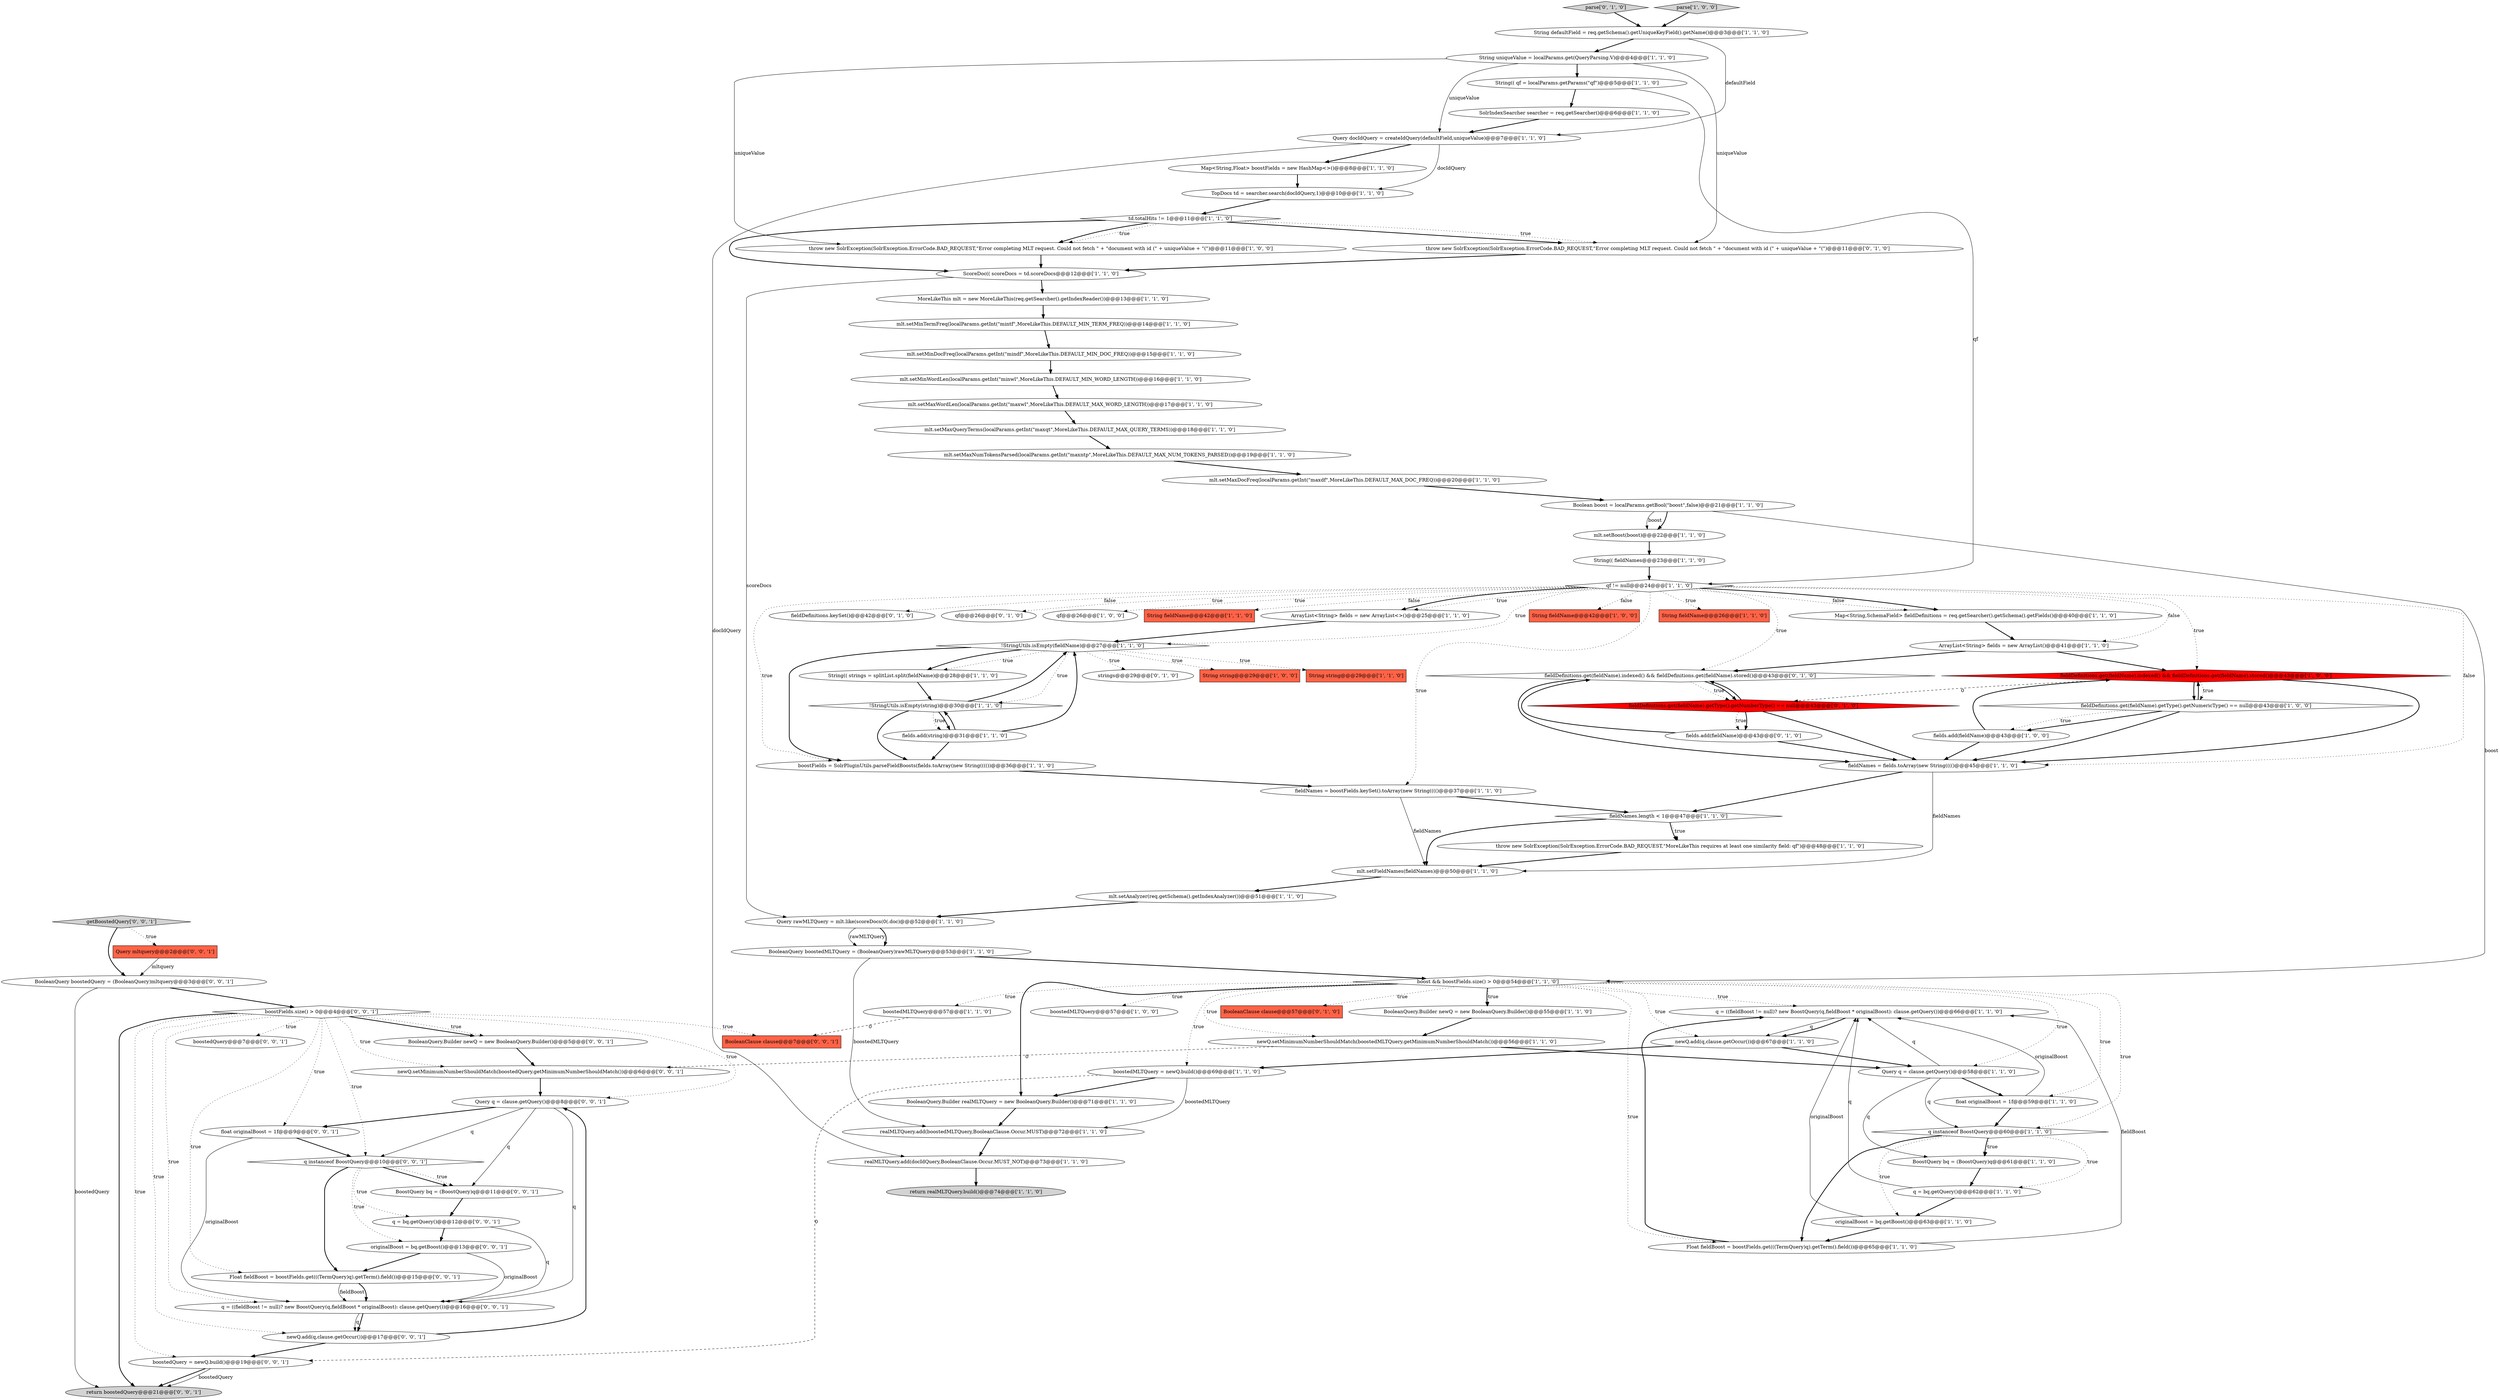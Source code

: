 digraph {
37 [style = filled, label = "q = ((fieldBoost != null)? new BoostQuery(q,fieldBoost * originalBoost): clause.getQuery())@@@66@@@['1', '1', '0']", fillcolor = white, shape = ellipse image = "AAA0AAABBB1BBB"];
49 [style = filled, label = "!StringUtils.isEmpty(fieldName)@@@27@@@['1', '1', '0']", fillcolor = white, shape = diamond image = "AAA0AAABBB1BBB"];
47 [style = filled, label = "BooleanQuery boostedMLTQuery = (BooleanQuery)rawMLTQuery@@@53@@@['1', '1', '0']", fillcolor = white, shape = ellipse image = "AAA0AAABBB1BBB"];
44 [style = filled, label = "boostedMLTQuery = newQ.build()@@@69@@@['1', '1', '0']", fillcolor = white, shape = ellipse image = "AAA0AAABBB1BBB"];
72 [style = filled, label = "parse['0', '1', '0']", fillcolor = lightgray, shape = diamond image = "AAA0AAABBB2BBB"];
62 [style = filled, label = "String string@@@29@@@['1', '1', '0']", fillcolor = tomato, shape = box image = "AAA0AAABBB1BBB"];
54 [style = filled, label = "BooleanQuery.Builder newQ = new BooleanQuery.Builder()@@@55@@@['1', '1', '0']", fillcolor = white, shape = ellipse image = "AAA0AAABBB1BBB"];
26 [style = filled, label = "String uniqueValue = localParams.get(QueryParsing.V)@@@4@@@['1', '1', '0']", fillcolor = white, shape = ellipse image = "AAA0AAABBB1BBB"];
34 [style = filled, label = "!StringUtils.isEmpty(string)@@@30@@@['1', '1', '0']", fillcolor = white, shape = diamond image = "AAA0AAABBB1BBB"];
61 [style = filled, label = "newQ.setMinimumNumberShouldMatch(boostedMLTQuery.getMinimumNumberShouldMatch())@@@56@@@['1', '1', '0']", fillcolor = white, shape = ellipse image = "AAA0AAABBB1BBB"];
32 [style = filled, label = "BoostQuery bq = (BoostQuery)q@@@61@@@['1', '1', '0']", fillcolor = white, shape = ellipse image = "AAA0AAABBB1BBB"];
39 [style = filled, label = "Map<String,SchemaField> fieldDefinitions = req.getSearcher().getSchema().getFields()@@@40@@@['1', '1', '0']", fillcolor = white, shape = ellipse image = "AAA0AAABBB1BBB"];
57 [style = filled, label = "mlt.setMaxWordLen(localParams.getInt(\"maxwl\",MoreLikeThis.DEFAULT_MAX_WORD_LENGTH))@@@17@@@['1', '1', '0']", fillcolor = white, shape = ellipse image = "AAA0AAABBB1BBB"];
85 [style = filled, label = "BoostQuery bq = (BoostQuery)q@@@11@@@['0', '0', '1']", fillcolor = white, shape = ellipse image = "AAA0AAABBB3BBB"];
14 [style = filled, label = "parse['1', '0', '0']", fillcolor = lightgray, shape = diamond image = "AAA0AAABBB1BBB"];
93 [style = filled, label = "q instanceof BoostQuery@@@10@@@['0', '0', '1']", fillcolor = white, shape = diamond image = "AAA0AAABBB3BBB"];
3 [style = filled, label = "fieldNames = fields.toArray(new String(((()@@@45@@@['1', '1', '0']", fillcolor = white, shape = ellipse image = "AAA0AAABBB1BBB"];
92 [style = filled, label = "getBoostedQuery['0', '0', '1']", fillcolor = lightgray, shape = diamond image = "AAA0AAABBB3BBB"];
4 [style = filled, label = "Query rawMLTQuery = mlt.like(scoreDocs(0(.doc)@@@52@@@['1', '1', '0']", fillcolor = white, shape = ellipse image = "AAA0AAABBB1BBB"];
69 [style = filled, label = "fieldDefinitions.get(fieldName).indexed() && fieldDefinitions.get(fieldName).stored()@@@43@@@['0', '1', '0']", fillcolor = white, shape = diamond image = "AAA0AAABBB2BBB"];
21 [style = filled, label = "String(( qf = localParams.getParams(\"qf\")@@@5@@@['1', '1', '0']", fillcolor = white, shape = ellipse image = "AAA0AAABBB1BBB"];
31 [style = filled, label = "Float fieldBoost = boostFields.get(((TermQuery)q).getTerm().field())@@@65@@@['1', '1', '0']", fillcolor = white, shape = ellipse image = "AAA0AAABBB1BBB"];
73 [style = filled, label = "strings@@@29@@@['0', '1', '0']", fillcolor = white, shape = ellipse image = "AAA0AAABBB2BBB"];
53 [style = filled, label = "Query q = clause.getQuery()@@@58@@@['1', '1', '0']", fillcolor = white, shape = ellipse image = "AAA0AAABBB1BBB"];
45 [style = filled, label = "String(( fieldNames@@@23@@@['1', '1', '0']", fillcolor = white, shape = ellipse image = "AAA0AAABBB1BBB"];
55 [style = filled, label = "q instanceof BoostQuery@@@60@@@['1', '1', '0']", fillcolor = white, shape = diamond image = "AAA0AAABBB1BBB"];
9 [style = filled, label = "mlt.setMaxQueryTerms(localParams.getInt(\"maxqt\",MoreLikeThis.DEFAULT_MAX_QUERY_TERMS))@@@18@@@['1', '1', '0']", fillcolor = white, shape = ellipse image = "AAA0AAABBB1BBB"];
76 [style = filled, label = "Float fieldBoost = boostFields.get(((TermQuery)q).getTerm().field())@@@15@@@['0', '0', '1']", fillcolor = white, shape = ellipse image = "AAA0AAABBB3BBB"];
33 [style = filled, label = "boostFields = SolrPluginUtils.parseFieldBoosts(fields.toArray(new String(((())@@@36@@@['1', '1', '0']", fillcolor = white, shape = ellipse image = "AAA0AAABBB1BBB"];
94 [style = filled, label = "q = ((fieldBoost != null)? new BoostQuery(q,fieldBoost * originalBoost): clause.getQuery())@@@16@@@['0', '0', '1']", fillcolor = white, shape = ellipse image = "AAA0AAABBB3BBB"];
64 [style = filled, label = "String(( strings = splitList.split(fieldName)@@@28@@@['1', '1', '0']", fillcolor = white, shape = ellipse image = "AAA0AAABBB1BBB"];
12 [style = filled, label = "TopDocs td = searcher.search(docIdQuery,1)@@@10@@@['1', '1', '0']", fillcolor = white, shape = ellipse image = "AAA0AAABBB1BBB"];
29 [style = filled, label = "mlt.setAnalyzer(req.getSchema().getIndexAnalyzer())@@@51@@@['1', '1', '0']", fillcolor = white, shape = ellipse image = "AAA0AAABBB1BBB"];
11 [style = filled, label = "fieldDefinitions.get(fieldName).getType().getNumericType() == null@@@43@@@['1', '0', '0']", fillcolor = white, shape = diamond image = "AAA0AAABBB1BBB"];
6 [style = filled, label = "originalBoost = bq.getBoost()@@@63@@@['1', '1', '0']", fillcolor = white, shape = ellipse image = "AAA0AAABBB1BBB"];
43 [style = filled, label = "ArrayList<String> fields = new ArrayList()@@@41@@@['1', '1', '0']", fillcolor = white, shape = ellipse image = "AAA0AAABBB1BBB"];
67 [style = filled, label = "fieldDefinitions.keySet()@@@42@@@['0', '1', '0']", fillcolor = white, shape = ellipse image = "AAA0AAABBB2BBB"];
15 [style = filled, label = "Query docIdQuery = createIdQuery(defaultField,uniqueValue)@@@7@@@['1', '1', '0']", fillcolor = white, shape = ellipse image = "AAA0AAABBB1BBB"];
71 [style = filled, label = "fields.add(fieldName)@@@43@@@['0', '1', '0']", fillcolor = white, shape = ellipse image = "AAA0AAABBB2BBB"];
0 [style = filled, label = "boostedMLTQuery@@@57@@@['1', '0', '0']", fillcolor = white, shape = ellipse image = "AAA0AAABBB1BBB"];
70 [style = filled, label = "qf@@@26@@@['0', '1', '0']", fillcolor = white, shape = ellipse image = "AAA0AAABBB2BBB"];
90 [style = filled, label = "newQ.add(q,clause.getOccur())@@@17@@@['0', '0', '1']", fillcolor = white, shape = ellipse image = "AAA0AAABBB3BBB"];
28 [style = filled, label = "SolrIndexSearcher searcher = req.getSearcher()@@@6@@@['1', '1', '0']", fillcolor = white, shape = ellipse image = "AAA0AAABBB1BBB"];
48 [style = filled, label = "td.totalHits != 1@@@11@@@['1', '1', '0']", fillcolor = white, shape = diamond image = "AAA0AAABBB1BBB"];
38 [style = filled, label = "qf@@@26@@@['1', '0', '0']", fillcolor = white, shape = ellipse image = "AAA0AAABBB1BBB"];
13 [style = filled, label = "throw new SolrException(SolrException.ErrorCode.BAD_REQUEST,\"MoreLikeThis requires at least one similarity field: qf\")@@@48@@@['1', '1', '0']", fillcolor = white, shape = ellipse image = "AAA0AAABBB1BBB"];
58 [style = filled, label = "String fieldName@@@42@@@['1', '1', '0']", fillcolor = tomato, shape = box image = "AAA0AAABBB1BBB"];
63 [style = filled, label = "realMLTQuery.add(docIdQuery,BooleanClause.Occur.MUST_NOT)@@@73@@@['1', '1', '0']", fillcolor = white, shape = ellipse image = "AAA0AAABBB1BBB"];
84 [style = filled, label = "BooleanQuery boostedQuery = (BooleanQuery)mltquery@@@3@@@['0', '0', '1']", fillcolor = white, shape = ellipse image = "AAA0AAABBB3BBB"];
27 [style = filled, label = "mlt.setMinDocFreq(localParams.getInt(\"mindf\",MoreLikeThis.DEFAULT_MIN_DOC_FREQ))@@@15@@@['1', '1', '0']", fillcolor = white, shape = ellipse image = "AAA0AAABBB1BBB"];
65 [style = filled, label = "ScoreDoc(( scoreDocs = td.scoreDocs@@@12@@@['1', '1', '0']", fillcolor = white, shape = ellipse image = "AAA0AAABBB1BBB"];
23 [style = filled, label = "realMLTQuery.add(boostedMLTQuery,BooleanClause.Occur.MUST)@@@72@@@['1', '1', '0']", fillcolor = white, shape = ellipse image = "AAA0AAABBB1BBB"];
87 [style = filled, label = "originalBoost = bq.getBoost()@@@13@@@['0', '0', '1']", fillcolor = white, shape = ellipse image = "AAA0AAABBB3BBB"];
16 [style = filled, label = "return realMLTQuery.build()@@@74@@@['1', '1', '0']", fillcolor = lightgray, shape = ellipse image = "AAA0AAABBB1BBB"];
22 [style = filled, label = "boostedMLTQuery@@@57@@@['1', '1', '0']", fillcolor = white, shape = ellipse image = "AAA0AAABBB1BBB"];
79 [style = filled, label = "return boostedQuery@@@21@@@['0', '0', '1']", fillcolor = lightgray, shape = ellipse image = "AAA0AAABBB3BBB"];
88 [style = filled, label = "BooleanClause clause@@@7@@@['0', '0', '1']", fillcolor = tomato, shape = box image = "AAA0AAABBB3BBB"];
52 [style = filled, label = "ArrayList<String> fields = new ArrayList<>()@@@25@@@['1', '1', '0']", fillcolor = white, shape = ellipse image = "AAA0AAABBB1BBB"];
75 [style = filled, label = "fieldDefinitions.get(fieldName).getType().getNumberType() == null@@@43@@@['0', '1', '0']", fillcolor = red, shape = diamond image = "AAA1AAABBB2BBB"];
25 [style = filled, label = "mlt.setMaxNumTokensParsed(localParams.getInt(\"maxntp\",MoreLikeThis.DEFAULT_MAX_NUM_TOKENS_PARSED))@@@19@@@['1', '1', '0']", fillcolor = white, shape = ellipse image = "AAA0AAABBB1BBB"];
7 [style = filled, label = "fieldNames = boostFields.keySet().toArray(new String(((()@@@37@@@['1', '1', '0']", fillcolor = white, shape = ellipse image = "AAA0AAABBB1BBB"];
30 [style = filled, label = "mlt.setMinWordLen(localParams.getInt(\"minwl\",MoreLikeThis.DEFAULT_MIN_WORD_LENGTH))@@@16@@@['1', '1', '0']", fillcolor = white, shape = ellipse image = "AAA0AAABBB1BBB"];
80 [style = filled, label = "Query q = clause.getQuery()@@@8@@@['0', '0', '1']", fillcolor = white, shape = ellipse image = "AAA0AAABBB3BBB"];
81 [style = filled, label = "float originalBoost = 1f@@@9@@@['0', '0', '1']", fillcolor = white, shape = ellipse image = "AAA0AAABBB3BBB"];
19 [style = filled, label = "q = bq.getQuery()@@@62@@@['1', '1', '0']", fillcolor = white, shape = ellipse image = "AAA0AAABBB1BBB"];
59 [style = filled, label = "fields.add(string)@@@31@@@['1', '1', '0']", fillcolor = white, shape = ellipse image = "AAA0AAABBB1BBB"];
83 [style = filled, label = "boostedQuery@@@7@@@['0', '0', '1']", fillcolor = white, shape = ellipse image = "AAA0AAABBB3BBB"];
86 [style = filled, label = "Query mltquery@@@2@@@['0', '0', '1']", fillcolor = tomato, shape = box image = "AAA0AAABBB3BBB"];
82 [style = filled, label = "newQ.setMinimumNumberShouldMatch(boostedQuery.getMinimumNumberShouldMatch())@@@6@@@['0', '0', '1']", fillcolor = white, shape = ellipse image = "AAA0AAABBB3BBB"];
24 [style = filled, label = "mlt.setMinTermFreq(localParams.getInt(\"mintf\",MoreLikeThis.DEFAULT_MIN_TERM_FREQ))@@@14@@@['1', '1', '0']", fillcolor = white, shape = ellipse image = "AAA0AAABBB1BBB"];
40 [style = filled, label = "throw new SolrException(SolrException.ErrorCode.BAD_REQUEST,\"Error completing MLT request. Could not fetch \" + \"document with id (\" + uniqueValue + \"(\")@@@11@@@['1', '0', '0']", fillcolor = white, shape = ellipse image = "AAA0AAABBB1BBB"];
5 [style = filled, label = "qf != null@@@24@@@['1', '1', '0']", fillcolor = white, shape = diamond image = "AAA0AAABBB1BBB"];
66 [style = filled, label = "mlt.setMaxDocFreq(localParams.getInt(\"maxdf\",MoreLikeThis.DEFAULT_MAX_DOC_FREQ))@@@20@@@['1', '1', '0']", fillcolor = white, shape = ellipse image = "AAA0AAABBB1BBB"];
42 [style = filled, label = "Map<String,Float> boostFields = new HashMap<>()@@@8@@@['1', '1', '0']", fillcolor = white, shape = ellipse image = "AAA0AAABBB1BBB"];
60 [style = filled, label = "Boolean boost = localParams.getBool(\"boost\",false)@@@21@@@['1', '1', '0']", fillcolor = white, shape = ellipse image = "AAA0AAABBB1BBB"];
18 [style = filled, label = "String fieldName@@@42@@@['1', '0', '0']", fillcolor = tomato, shape = box image = "AAA0AAABBB1BBB"];
35 [style = filled, label = "fieldDefinitions.get(fieldName).indexed() && fieldDefinitions.get(fieldName).stored()@@@43@@@['1', '0', '0']", fillcolor = red, shape = diamond image = "AAA1AAABBB1BBB"];
8 [style = filled, label = "mlt.setBoost(boost)@@@22@@@['1', '1', '0']", fillcolor = white, shape = ellipse image = "AAA0AAABBB1BBB"];
74 [style = filled, label = "throw new SolrException(SolrException.ErrorCode.BAD_REQUEST,\"Error completing MLT request. Could not fetch \" + \"document with id (\" + uniqueValue + \"(\")@@@11@@@['0', '1', '0']", fillcolor = white, shape = ellipse image = "AAA0AAABBB2BBB"];
78 [style = filled, label = "q = bq.getQuery()@@@12@@@['0', '0', '1']", fillcolor = white, shape = ellipse image = "AAA0AAABBB3BBB"];
1 [style = filled, label = "fields.add(fieldName)@@@43@@@['1', '0', '0']", fillcolor = white, shape = ellipse image = "AAA0AAABBB1BBB"];
77 [style = filled, label = "boostedQuery = newQ.build()@@@19@@@['0', '0', '1']", fillcolor = white, shape = ellipse image = "AAA0AAABBB3BBB"];
50 [style = filled, label = "newQ.add(q,clause.getOccur())@@@67@@@['1', '1', '0']", fillcolor = white, shape = ellipse image = "AAA0AAABBB1BBB"];
17 [style = filled, label = "float originalBoost = 1f@@@59@@@['1', '1', '0']", fillcolor = white, shape = ellipse image = "AAA0AAABBB1BBB"];
56 [style = filled, label = "String fieldName@@@26@@@['1', '1', '0']", fillcolor = tomato, shape = box image = "AAA0AAABBB1BBB"];
91 [style = filled, label = "BooleanQuery.Builder newQ = new BooleanQuery.Builder()@@@5@@@['0', '0', '1']", fillcolor = white, shape = ellipse image = "AAA0AAABBB3BBB"];
2 [style = filled, label = "String string@@@29@@@['1', '0', '0']", fillcolor = tomato, shape = box image = "AAA0AAABBB1BBB"];
10 [style = filled, label = "MoreLikeThis mlt = new MoreLikeThis(req.getSearcher().getIndexReader())@@@13@@@['1', '1', '0']", fillcolor = white, shape = ellipse image = "AAA0AAABBB1BBB"];
20 [style = filled, label = "String defaultField = req.getSchema().getUniqueKeyField().getName()@@@3@@@['1', '1', '0']", fillcolor = white, shape = ellipse image = "AAA0AAABBB1BBB"];
68 [style = filled, label = "BooleanClause clause@@@57@@@['0', '1', '0']", fillcolor = tomato, shape = box image = "AAA0AAABBB2BBB"];
41 [style = filled, label = "BooleanQuery.Builder realMLTQuery = new BooleanQuery.Builder()@@@71@@@['1', '1', '0']", fillcolor = white, shape = ellipse image = "AAA0AAABBB1BBB"];
36 [style = filled, label = "mlt.setFieldNames(fieldNames)@@@50@@@['1', '1', '0']", fillcolor = white, shape = ellipse image = "AAA0AAABBB1BBB"];
46 [style = filled, label = "fieldNames.length < 1@@@47@@@['1', '1', '0']", fillcolor = white, shape = diamond image = "AAA0AAABBB1BBB"];
51 [style = filled, label = "boost && boostFields.size() > 0@@@54@@@['1', '1', '0']", fillcolor = white, shape = diamond image = "AAA0AAABBB1BBB"];
89 [style = filled, label = "boostFields.size() > 0@@@4@@@['0', '0', '1']", fillcolor = white, shape = diamond image = "AAA0AAABBB3BBB"];
51->37 [style = dotted, label="true"];
31->37 [style = bold, label=""];
89->77 [style = dotted, label="true"];
53->32 [style = solid, label="q"];
59->49 [style = bold, label=""];
74->65 [style = bold, label=""];
49->62 [style = dotted, label="true"];
5->58 [style = dotted, label="false"];
51->31 [style = dotted, label="true"];
55->19 [style = dotted, label="true"];
92->86 [style = dotted, label="true"];
46->13 [style = bold, label=""];
69->75 [style = dotted, label="true"];
20->26 [style = bold, label=""];
36->29 [style = bold, label=""];
10->24 [style = bold, label=""];
11->1 [style = dotted, label="true"];
50->44 [style = bold, label=""];
85->78 [style = bold, label=""];
49->34 [style = dotted, label="true"];
49->2 [style = dotted, label="true"];
21->28 [style = bold, label=""];
84->89 [style = bold, label=""];
80->93 [style = solid, label="q"];
89->80 [style = dotted, label="true"];
5->38 [style = dotted, label="true"];
19->37 [style = solid, label="q"];
5->67 [style = dotted, label="false"];
44->77 [style = dashed, label="0"];
48->74 [style = dotted, label="true"];
43->35 [style = bold, label=""];
13->36 [style = bold, label=""];
47->51 [style = bold, label=""];
17->37 [style = solid, label="originalBoost"];
51->55 [style = dotted, label="true"];
44->23 [style = solid, label="boostedMLTQuery"];
89->91 [style = bold, label=""];
46->13 [style = dotted, label="true"];
89->81 [style = dotted, label="true"];
66->60 [style = bold, label=""];
64->34 [style = bold, label=""];
51->53 [style = dotted, label="true"];
55->31 [style = bold, label=""];
51->54 [style = dotted, label="true"];
26->15 [style = solid, label="uniqueValue"];
24->27 [style = bold, label=""];
3->36 [style = solid, label="fieldNames"];
14->20 [style = bold, label=""];
33->7 [style = bold, label=""];
86->84 [style = solid, label="mltquery"];
80->85 [style = solid, label="q"];
49->64 [style = bold, label=""];
3->46 [style = bold, label=""];
48->74 [style = bold, label=""];
5->39 [style = bold, label=""];
7->46 [style = bold, label=""];
51->54 [style = bold, label=""];
90->77 [style = bold, label=""];
89->76 [style = dotted, label="true"];
27->30 [style = bold, label=""];
34->33 [style = bold, label=""];
5->49 [style = dotted, label="true"];
89->83 [style = dotted, label="true"];
46->36 [style = bold, label=""];
1->35 [style = bold, label=""];
59->34 [style = bold, label=""];
75->69 [style = bold, label=""];
12->48 [style = bold, label=""];
87->76 [style = bold, label=""];
5->33 [style = dotted, label="true"];
49->64 [style = dotted, label="true"];
72->20 [style = bold, label=""];
19->6 [style = bold, label=""];
26->74 [style = solid, label="uniqueValue"];
87->94 [style = solid, label="originalBoost"];
34->59 [style = bold, label=""];
94->90 [style = bold, label=""];
5->52 [style = dotted, label="true"];
4->47 [style = solid, label="rawMLTQuery"];
6->37 [style = solid, label="originalBoost"];
93->85 [style = bold, label=""];
65->4 [style = solid, label="scoreDocs"];
5->7 [style = dotted, label="true"];
44->41 [style = bold, label=""];
5->3 [style = dotted, label="false"];
5->52 [style = bold, label=""];
43->69 [style = bold, label=""];
92->84 [style = bold, label=""];
51->17 [style = dotted, label="true"];
55->32 [style = bold, label=""];
40->65 [style = bold, label=""];
63->16 [style = bold, label=""];
54->61 [style = bold, label=""];
4->47 [style = bold, label=""];
35->75 [style = dashed, label="0"];
53->37 [style = solid, label="q"];
76->94 [style = solid, label="fieldBoost"];
89->91 [style = dotted, label="true"];
93->85 [style = dotted, label="true"];
80->81 [style = bold, label=""];
71->3 [style = bold, label=""];
89->93 [style = dotted, label="true"];
93->76 [style = bold, label=""];
51->68 [style = dotted, label="true"];
35->3 [style = bold, label=""];
81->94 [style = solid, label="originalBoost"];
89->79 [style = bold, label=""];
5->69 [style = dotted, label="true"];
34->49 [style = bold, label=""];
89->88 [style = dotted, label="true"];
78->87 [style = bold, label=""];
94->90 [style = solid, label="q"];
1->3 [style = bold, label=""];
47->23 [style = solid, label="boostedMLTQuery"];
7->36 [style = solid, label="fieldNames"];
69->75 [style = bold, label=""];
80->94 [style = solid, label="q"];
51->61 [style = dotted, label="true"];
60->8 [style = bold, label=""];
32->19 [style = bold, label=""];
48->40 [style = dotted, label="true"];
93->87 [style = dotted, label="true"];
51->0 [style = dotted, label="true"];
22->88 [style = dashed, label="0"];
26->40 [style = solid, label="uniqueValue"];
17->55 [style = bold, label=""];
26->21 [style = bold, label=""];
5->35 [style = dotted, label="true"];
75->3 [style = bold, label=""];
11->3 [style = bold, label=""];
55->32 [style = dotted, label="true"];
49->73 [style = dotted, label="true"];
8->45 [style = bold, label=""];
93->78 [style = dotted, label="true"];
78->94 [style = solid, label="q"];
23->63 [style = bold, label=""];
57->9 [style = bold, label=""];
69->3 [style = bold, label=""];
59->33 [style = bold, label=""];
61->82 [style = dashed, label="0"];
55->6 [style = dotted, label="true"];
21->5 [style = solid, label="qf"];
65->10 [style = bold, label=""];
15->12 [style = solid, label="docIdQuery"];
84->79 [style = solid, label="boostedQuery"];
89->82 [style = dotted, label="true"];
60->51 [style = solid, label="boost"];
82->80 [style = bold, label=""];
29->4 [style = bold, label=""];
5->18 [style = dotted, label="false"];
28->15 [style = bold, label=""];
60->8 [style = solid, label="boost"];
52->49 [style = bold, label=""];
11->1 [style = bold, label=""];
5->56 [style = dotted, label="true"];
37->50 [style = solid, label="q"];
30->57 [style = bold, label=""];
39->43 [style = bold, label=""];
75->71 [style = dotted, label="true"];
20->15 [style = solid, label="defaultField"];
42->12 [style = bold, label=""];
5->70 [style = dotted, label="true"];
81->93 [style = bold, label=""];
35->11 [style = dotted, label="true"];
48->40 [style = bold, label=""];
11->35 [style = bold, label=""];
76->94 [style = bold, label=""];
71->69 [style = bold, label=""];
77->79 [style = bold, label=""];
77->79 [style = solid, label="boostedQuery"];
5->39 [style = dotted, label="false"];
15->63 [style = solid, label="docIdQuery"];
61->53 [style = bold, label=""];
90->80 [style = bold, label=""];
6->31 [style = bold, label=""];
15->42 [style = bold, label=""];
53->55 [style = solid, label="q"];
9->25 [style = bold, label=""];
31->37 [style = solid, label="fieldBoost"];
49->33 [style = bold, label=""];
53->17 [style = bold, label=""];
5->43 [style = dotted, label="false"];
75->71 [style = bold, label=""];
91->82 [style = bold, label=""];
51->22 [style = dotted, label="true"];
45->5 [style = bold, label=""];
48->65 [style = bold, label=""];
51->44 [style = dotted, label="true"];
34->59 [style = dotted, label="true"];
51->50 [style = dotted, label="true"];
41->23 [style = bold, label=""];
51->41 [style = bold, label=""];
25->66 [style = bold, label=""];
50->53 [style = bold, label=""];
89->90 [style = dotted, label="true"];
37->50 [style = bold, label=""];
89->94 [style = dotted, label="true"];
35->11 [style = bold, label=""];
}
